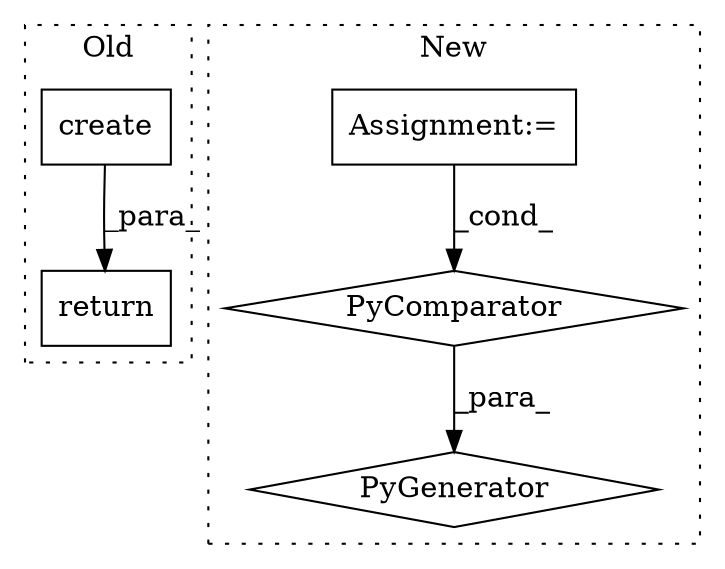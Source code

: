 digraph G {
subgraph cluster0 {
1 [label="create" a="32" s="10444,10501" l="7,1" shape="box"];
5 [label="return" a="41" s="10427" l="7" shape="box"];
label = "Old";
style="dotted";
}
subgraph cluster1 {
2 [label="PyGenerator" a="107" s="10505" l="125" shape="diamond"];
3 [label="Assignment:=" a="7" s="10589" l="35" shape="box"];
4 [label="PyComparator" a="113" s="10589" l="35" shape="diamond"];
label = "New";
style="dotted";
}
1 -> 5 [label="_para_"];
3 -> 4 [label="_cond_"];
4 -> 2 [label="_para_"];
}